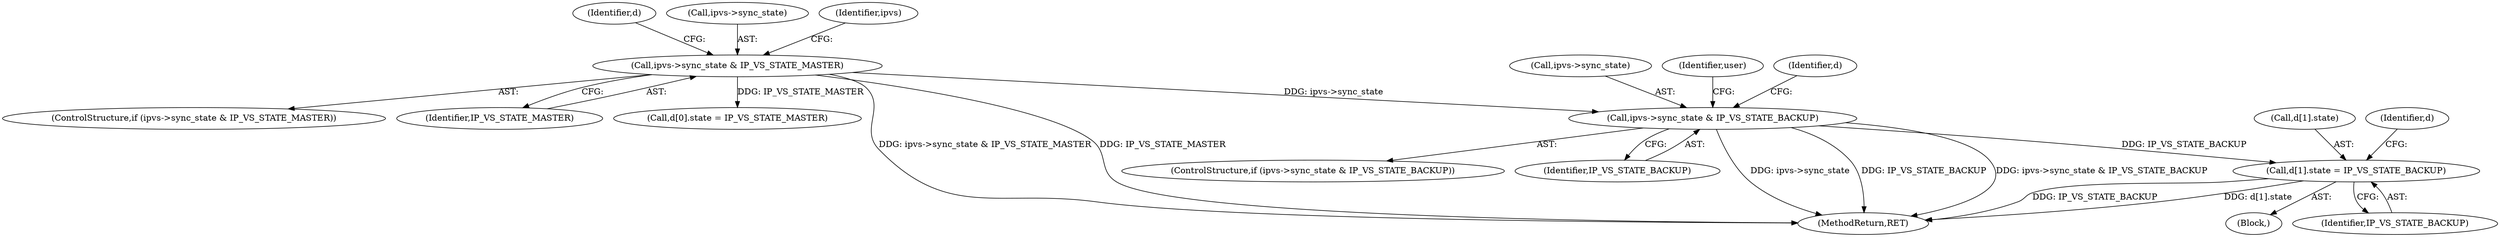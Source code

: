 digraph "0_linux_2d8a041b7bfe1097af21441cb77d6af95f4f4680@array" {
"1000253" [label="(Call,d[1].state = IP_VS_STATE_BACKUP)"];
"1000247" [label="(Call,ipvs->sync_state & IP_VS_STATE_BACKUP)"];
"1000209" [label="(Call,ipvs->sync_state & IP_VS_STATE_MASTER)"];
"1000575" [label="(MethodReturn,RET)"];
"1000252" [label="(Block,)"];
"1000246" [label="(ControlStructure,if (ipvs->sync_state & IP_VS_STATE_BACKUP))"];
"1000209" [label="(Call,ipvs->sync_state & IP_VS_STATE_MASTER)"];
"1000208" [label="(ControlStructure,if (ipvs->sync_state & IP_VS_STATE_MASTER))"];
"1000213" [label="(Identifier,IP_VS_STATE_MASTER)"];
"1000218" [label="(Identifier,d)"];
"1000254" [label="(Call,d[1].state)"];
"1000253" [label="(Call,d[1].state = IP_VS_STATE_BACKUP)"];
"1000251" [label="(Identifier,IP_VS_STATE_BACKUP)"];
"1000248" [label="(Call,ipvs->sync_state)"];
"1000287" [label="(Identifier,user)"];
"1000256" [label="(Identifier,d)"];
"1000210" [label="(Call,ipvs->sync_state)"];
"1000249" [label="(Identifier,ipvs)"];
"1000215" [label="(Call,d[0].state = IP_VS_STATE_MASTER)"];
"1000247" [label="(Call,ipvs->sync_state & IP_VS_STATE_BACKUP)"];
"1000259" [label="(Identifier,IP_VS_STATE_BACKUP)"];
"1000263" [label="(Identifier,d)"];
"1000253" -> "1000252"  [label="AST: "];
"1000253" -> "1000259"  [label="CFG: "];
"1000254" -> "1000253"  [label="AST: "];
"1000259" -> "1000253"  [label="AST: "];
"1000263" -> "1000253"  [label="CFG: "];
"1000253" -> "1000575"  [label="DDG: IP_VS_STATE_BACKUP"];
"1000253" -> "1000575"  [label="DDG: d[1].state"];
"1000247" -> "1000253"  [label="DDG: IP_VS_STATE_BACKUP"];
"1000247" -> "1000246"  [label="AST: "];
"1000247" -> "1000251"  [label="CFG: "];
"1000248" -> "1000247"  [label="AST: "];
"1000251" -> "1000247"  [label="AST: "];
"1000256" -> "1000247"  [label="CFG: "];
"1000287" -> "1000247"  [label="CFG: "];
"1000247" -> "1000575"  [label="DDG: ipvs->sync_state"];
"1000247" -> "1000575"  [label="DDG: IP_VS_STATE_BACKUP"];
"1000247" -> "1000575"  [label="DDG: ipvs->sync_state & IP_VS_STATE_BACKUP"];
"1000209" -> "1000247"  [label="DDG: ipvs->sync_state"];
"1000209" -> "1000208"  [label="AST: "];
"1000209" -> "1000213"  [label="CFG: "];
"1000210" -> "1000209"  [label="AST: "];
"1000213" -> "1000209"  [label="AST: "];
"1000218" -> "1000209"  [label="CFG: "];
"1000249" -> "1000209"  [label="CFG: "];
"1000209" -> "1000575"  [label="DDG: ipvs->sync_state & IP_VS_STATE_MASTER"];
"1000209" -> "1000575"  [label="DDG: IP_VS_STATE_MASTER"];
"1000209" -> "1000215"  [label="DDG: IP_VS_STATE_MASTER"];
}
